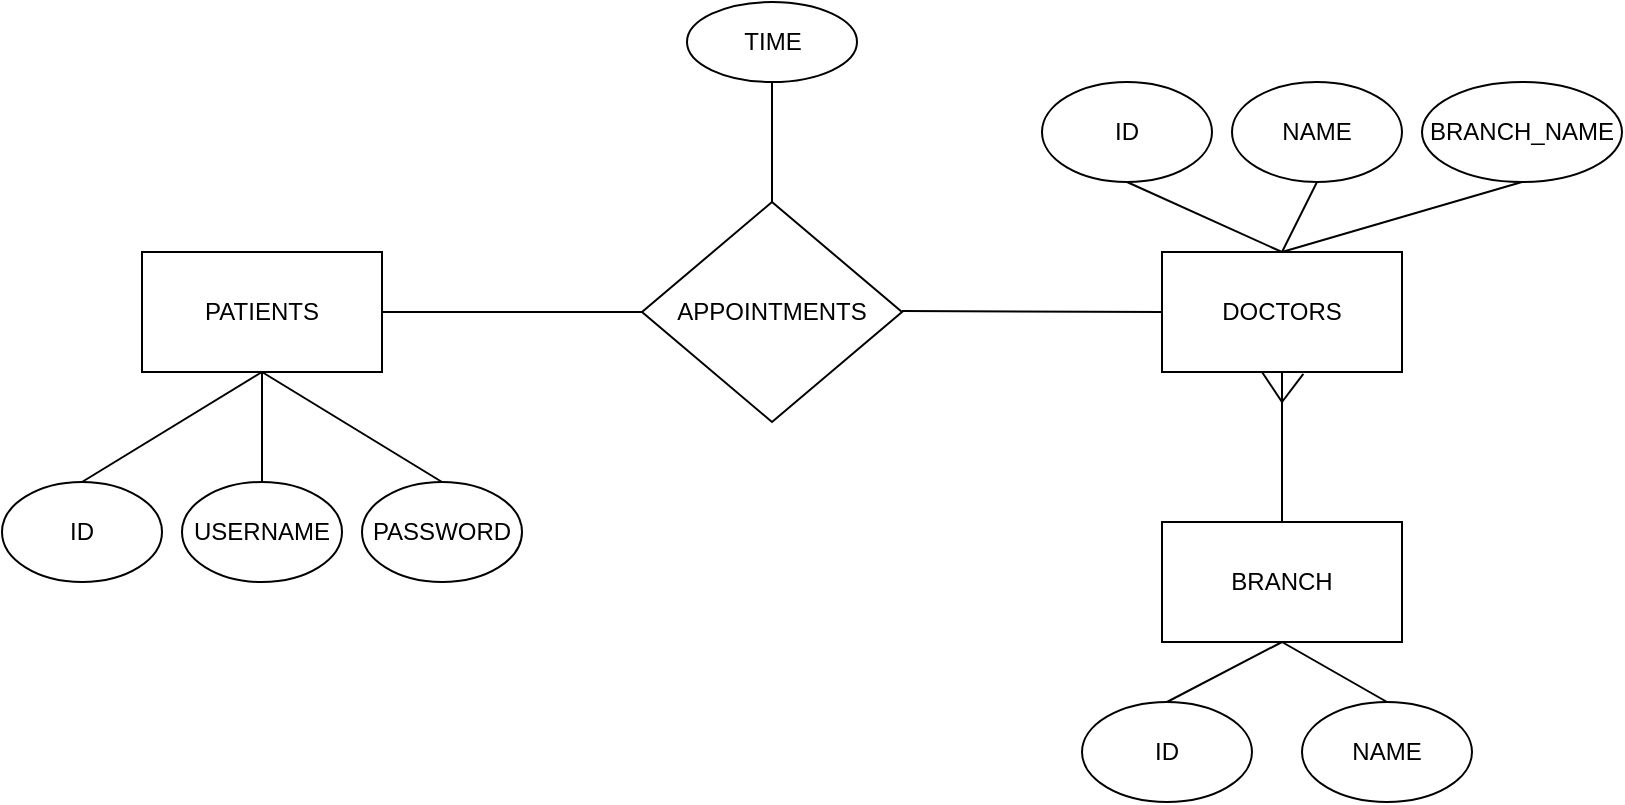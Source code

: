 <mxfile version="22.1.4" type="github">
  <diagram name="Page-1" id="9_3MrxPr_9nKYG9ir4M-">
    <mxGraphModel dx="875" dy="481" grid="1" gridSize="10" guides="1" tooltips="1" connect="1" arrows="1" fold="1" page="1" pageScale="1" pageWidth="850" pageHeight="1100" math="0" shadow="0">
      <root>
        <mxCell id="0" />
        <mxCell id="1" parent="0" />
        <mxCell id="PlaSyMshb185XG_M4Dqk-2" value="PATIENTS" style="rounded=0;whiteSpace=wrap;html=1;" vertex="1" parent="1">
          <mxGeometry x="90" y="425" width="120" height="60" as="geometry" />
        </mxCell>
        <mxCell id="PlaSyMshb185XG_M4Dqk-3" value="DOCTORS" style="rounded=0;whiteSpace=wrap;html=1;" vertex="1" parent="1">
          <mxGeometry x="600" y="425" width="120" height="60" as="geometry" />
        </mxCell>
        <mxCell id="PlaSyMshb185XG_M4Dqk-5" value="BRANCH" style="rounded=0;whiteSpace=wrap;html=1;" vertex="1" parent="1">
          <mxGeometry x="600" y="560" width="120" height="60" as="geometry" />
        </mxCell>
        <mxCell id="PlaSyMshb185XG_M4Dqk-6" value="APPOINTMENTS" style="rhombus;whiteSpace=wrap;html=1;" vertex="1" parent="1">
          <mxGeometry x="340" y="400" width="130" height="110" as="geometry" />
        </mxCell>
        <mxCell id="PlaSyMshb185XG_M4Dqk-9" value="" style="endArrow=none;html=1;rounded=0;entryX=0;entryY=0.5;entryDx=0;entryDy=0;exitX=1;exitY=0.5;exitDx=0;exitDy=0;" edge="1" parent="1" source="PlaSyMshb185XG_M4Dqk-2" target="PlaSyMshb185XG_M4Dqk-6">
          <mxGeometry width="50" height="50" relative="1" as="geometry">
            <mxPoint x="210" y="460" as="sourcePoint" />
            <mxPoint x="260" y="410" as="targetPoint" />
          </mxGeometry>
        </mxCell>
        <mxCell id="PlaSyMshb185XG_M4Dqk-10" value="" style="endArrow=none;html=1;rounded=0;entryX=0;entryY=0.5;entryDx=0;entryDy=0;exitX=1;exitY=0.5;exitDx=0;exitDy=0;" edge="1" parent="1" target="PlaSyMshb185XG_M4Dqk-3">
          <mxGeometry width="50" height="50" relative="1" as="geometry">
            <mxPoint x="470" y="454.5" as="sourcePoint" />
            <mxPoint x="600" y="454.5" as="targetPoint" />
          </mxGeometry>
        </mxCell>
        <mxCell id="PlaSyMshb185XG_M4Dqk-11" value="TIME" style="ellipse;whiteSpace=wrap;html=1;" vertex="1" parent="1">
          <mxGeometry x="362.5" y="300" width="85" height="40" as="geometry" />
        </mxCell>
        <mxCell id="PlaSyMshb185XG_M4Dqk-12" value="" style="endArrow=none;html=1;rounded=0;entryX=0.5;entryY=1;entryDx=0;entryDy=0;exitX=0.5;exitY=0;exitDx=0;exitDy=0;" edge="1" parent="1" source="PlaSyMshb185XG_M4Dqk-6" target="PlaSyMshb185XG_M4Dqk-11">
          <mxGeometry width="50" height="50" relative="1" as="geometry">
            <mxPoint x="230" y="475" as="sourcePoint" />
            <mxPoint x="360" y="475" as="targetPoint" />
          </mxGeometry>
        </mxCell>
        <mxCell id="PlaSyMshb185XG_M4Dqk-13" value="ID" style="ellipse;whiteSpace=wrap;html=1;" vertex="1" parent="1">
          <mxGeometry x="560" y="650" width="85" height="50" as="geometry" />
        </mxCell>
        <mxCell id="PlaSyMshb185XG_M4Dqk-14" value="" style="endArrow=none;html=1;rounded=0;exitX=0.5;exitY=0;exitDx=0;exitDy=0;entryX=0.5;entryY=1;entryDx=0;entryDy=0;" edge="1" parent="1" source="PlaSyMshb185XG_M4Dqk-13" target="PlaSyMshb185XG_M4Dqk-5">
          <mxGeometry width="50" height="50" relative="1" as="geometry">
            <mxPoint x="460" y="690" as="sourcePoint" />
            <mxPoint x="500" y="660" as="targetPoint" />
          </mxGeometry>
        </mxCell>
        <mxCell id="PlaSyMshb185XG_M4Dqk-15" value="NAME" style="ellipse;whiteSpace=wrap;html=1;" vertex="1" parent="1">
          <mxGeometry x="670" y="650" width="85" height="50" as="geometry" />
        </mxCell>
        <mxCell id="PlaSyMshb185XG_M4Dqk-16" value="" style="endArrow=none;html=1;rounded=0;exitX=0.5;exitY=0;exitDx=0;exitDy=0;entryX=0.5;entryY=1;entryDx=0;entryDy=0;" edge="1" parent="1" source="PlaSyMshb185XG_M4Dqk-15" target="PlaSyMshb185XG_M4Dqk-5">
          <mxGeometry width="50" height="50" relative="1" as="geometry">
            <mxPoint x="625" y="690" as="sourcePoint" />
            <mxPoint x="670" y="640" as="targetPoint" />
          </mxGeometry>
        </mxCell>
        <mxCell id="PlaSyMshb185XG_M4Dqk-17" value="" style="endArrow=none;html=1;rounded=0;entryX=0.5;entryY=1;entryDx=0;entryDy=0;exitX=0.5;exitY=0;exitDx=0;exitDy=0;" edge="1" parent="1" source="PlaSyMshb185XG_M4Dqk-5" target="PlaSyMshb185XG_M4Dqk-3">
          <mxGeometry width="50" height="50" relative="1" as="geometry">
            <mxPoint x="620" y="580" as="sourcePoint" />
            <mxPoint x="670" y="530" as="targetPoint" />
          </mxGeometry>
        </mxCell>
        <mxCell id="PlaSyMshb185XG_M4Dqk-18" value="BRANCH_NAME" style="ellipse;whiteSpace=wrap;html=1;direction=west;" vertex="1" parent="1">
          <mxGeometry x="730" y="340" width="100" height="50" as="geometry" />
        </mxCell>
        <mxCell id="PlaSyMshb185XG_M4Dqk-19" value="" style="endArrow=none;html=1;rounded=0;exitX=0.5;exitY=0;exitDx=0;exitDy=0;entryX=0.5;entryY=0;entryDx=0;entryDy=0;" edge="1" parent="1" source="PlaSyMshb185XG_M4Dqk-18" target="PlaSyMshb185XG_M4Dqk-3">
          <mxGeometry width="50" height="50" relative="1" as="geometry">
            <mxPoint x="480" y="710" as="sourcePoint" />
            <mxPoint x="520" y="680" as="targetPoint" />
          </mxGeometry>
        </mxCell>
        <mxCell id="PlaSyMshb185XG_M4Dqk-20" value="NAME" style="ellipse;whiteSpace=wrap;html=1;direction=west;" vertex="1" parent="1">
          <mxGeometry x="635" y="340" width="85" height="50" as="geometry" />
        </mxCell>
        <mxCell id="PlaSyMshb185XG_M4Dqk-21" value="" style="endArrow=none;html=1;rounded=0;exitX=0.5;exitY=0;exitDx=0;exitDy=0;entryX=0.5;entryY=0;entryDx=0;entryDy=0;" edge="1" parent="1" source="PlaSyMshb185XG_M4Dqk-20" target="PlaSyMshb185XG_M4Dqk-3">
          <mxGeometry width="50" height="50" relative="1" as="geometry">
            <mxPoint x="490" y="720" as="sourcePoint" />
            <mxPoint x="530" y="690" as="targetPoint" />
          </mxGeometry>
        </mxCell>
        <mxCell id="PlaSyMshb185XG_M4Dqk-22" value="ID" style="ellipse;whiteSpace=wrap;html=1;direction=west;" vertex="1" parent="1">
          <mxGeometry x="540" y="340" width="85" height="50" as="geometry" />
        </mxCell>
        <mxCell id="PlaSyMshb185XG_M4Dqk-23" value="" style="endArrow=none;html=1;rounded=0;exitX=0.5;exitY=0;exitDx=0;exitDy=0;entryX=0.5;entryY=0;entryDx=0;entryDy=0;" edge="1" parent="1" source="PlaSyMshb185XG_M4Dqk-22" target="PlaSyMshb185XG_M4Dqk-3">
          <mxGeometry width="50" height="50" relative="1" as="geometry">
            <mxPoint x="575" y="320" as="sourcePoint" />
            <mxPoint x="615" y="290" as="targetPoint" />
          </mxGeometry>
        </mxCell>
        <mxCell id="PlaSyMshb185XG_M4Dqk-25" value="ID" style="ellipse;whiteSpace=wrap;html=1;" vertex="1" parent="1">
          <mxGeometry x="20" y="540" width="80" height="50" as="geometry" />
        </mxCell>
        <mxCell id="PlaSyMshb185XG_M4Dqk-26" value="" style="endArrow=none;html=1;rounded=0;exitX=0.5;exitY=0;exitDx=0;exitDy=0;entryX=0.5;entryY=1;entryDx=0;entryDy=0;" edge="1" parent="1" source="PlaSyMshb185XG_M4Dqk-25" target="PlaSyMshb185XG_M4Dqk-2">
          <mxGeometry width="50" height="50" relative="1" as="geometry">
            <mxPoint x="142.5" y="585" as="sourcePoint" />
            <mxPoint x="160" y="480" as="targetPoint" />
          </mxGeometry>
        </mxCell>
        <mxCell id="PlaSyMshb185XG_M4Dqk-27" value="PASSWORD" style="ellipse;whiteSpace=wrap;html=1;" vertex="1" parent="1">
          <mxGeometry x="200" y="540" width="80" height="50" as="geometry" />
        </mxCell>
        <mxCell id="PlaSyMshb185XG_M4Dqk-28" value="" style="endArrow=none;html=1;rounded=0;exitX=0.5;exitY=0;exitDx=0;exitDy=0;entryX=0.5;entryY=1;entryDx=0;entryDy=0;" edge="1" parent="1" source="PlaSyMshb185XG_M4Dqk-27" target="PlaSyMshb185XG_M4Dqk-2">
          <mxGeometry width="50" height="50" relative="1" as="geometry">
            <mxPoint x="322.5" y="680" as="sourcePoint" />
            <mxPoint x="372.5" y="630" as="targetPoint" />
          </mxGeometry>
        </mxCell>
        <mxCell id="PlaSyMshb185XG_M4Dqk-29" value="USERNAME" style="ellipse;whiteSpace=wrap;html=1;" vertex="1" parent="1">
          <mxGeometry x="110" y="540" width="80" height="50" as="geometry" />
        </mxCell>
        <mxCell id="PlaSyMshb185XG_M4Dqk-30" value="" style="endArrow=none;html=1;rounded=0;exitX=0.5;exitY=0;exitDx=0;exitDy=0;entryX=0.5;entryY=1;entryDx=0;entryDy=0;" edge="1" parent="1" source="PlaSyMshb185XG_M4Dqk-29" target="PlaSyMshb185XG_M4Dqk-2">
          <mxGeometry width="50" height="50" relative="1" as="geometry">
            <mxPoint x="202.5" y="600" as="sourcePoint" />
            <mxPoint x="150" y="490" as="targetPoint" />
          </mxGeometry>
        </mxCell>
        <mxCell id="PlaSyMshb185XG_M4Dqk-31" value="" style="endArrow=none;html=1;rounded=0;" edge="1" parent="1">
          <mxGeometry width="50" height="50" relative="1" as="geometry">
            <mxPoint x="660" y="500" as="sourcePoint" />
            <mxPoint x="650" y="485" as="targetPoint" />
          </mxGeometry>
        </mxCell>
        <mxCell id="PlaSyMshb185XG_M4Dqk-33" value="" style="endArrow=none;html=1;rounded=0;entryX=0.589;entryY=1.016;entryDx=0;entryDy=0;entryPerimeter=0;" edge="1" parent="1" target="PlaSyMshb185XG_M4Dqk-3">
          <mxGeometry width="50" height="50" relative="1" as="geometry">
            <mxPoint x="660" y="500" as="sourcePoint" />
            <mxPoint x="673" y="486" as="targetPoint" />
          </mxGeometry>
        </mxCell>
      </root>
    </mxGraphModel>
  </diagram>
</mxfile>
